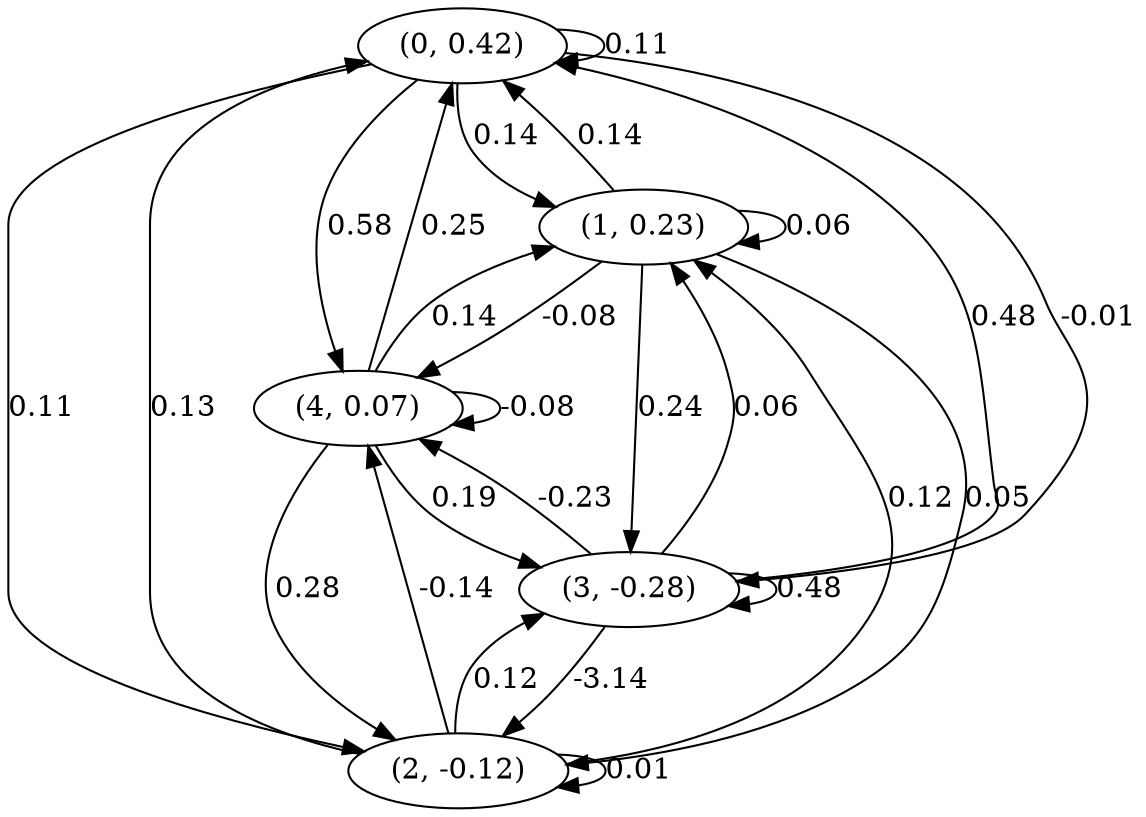digraph {
    0 [ label = "(0, 0.42)" ]
    1 [ label = "(1, 0.23)" ]
    2 [ label = "(2, -0.12)" ]
    3 [ label = "(3, -0.28)" ]
    4 [ label = "(4, 0.07)" ]
    0 -> 0 [ label = "0.11" ]
    1 -> 1 [ label = "0.06" ]
    2 -> 2 [ label = "0.01" ]
    3 -> 3 [ label = "0.48" ]
    4 -> 4 [ label = "-0.08" ]
    1 -> 0 [ label = "0.14" ]
    2 -> 0 [ label = "0.13" ]
    3 -> 0 [ label = "0.48" ]
    4 -> 0 [ label = "0.25" ]
    0 -> 1 [ label = "0.14" ]
    2 -> 1 [ label = "0.12" ]
    3 -> 1 [ label = "0.06" ]
    4 -> 1 [ label = "0.14" ]
    0 -> 2 [ label = "0.11" ]
    1 -> 2 [ label = "0.05" ]
    3 -> 2 [ label = "-3.14" ]
    4 -> 2 [ label = "0.28" ]
    0 -> 3 [ label = "-0.01" ]
    1 -> 3 [ label = "0.24" ]
    2 -> 3 [ label = "0.12" ]
    4 -> 3 [ label = "0.19" ]
    0 -> 4 [ label = "0.58" ]
    1 -> 4 [ label = "-0.08" ]
    2 -> 4 [ label = "-0.14" ]
    3 -> 4 [ label = "-0.23" ]
}

